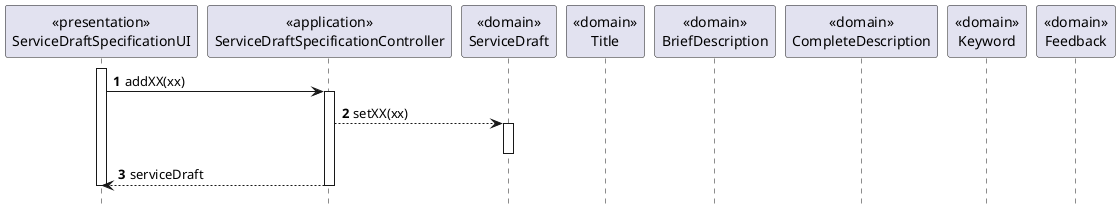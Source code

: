 @startuml
autonumber
hide footbox

participant "<<presentation>>\nServiceDraftSpecificationUI" as UI
participant "<<application>>\nServiceDraftSpecificationController" as CTRL
participant "<<domain>>\nServiceDraft" as S
participant "<<domain>>\nTitle" as T
participant "<<domain>>\nBriefDescription" as DB
participant "<<domain>>\nCompleteDescription" as DC
participant "<<domain>>\nKeyword" as KW
participant "<<domain>>\nFeedback" as FB

activate UI

UI -> CTRL : addXX(xx)
activate CTRL

CTRL --> S : setXX(xx)
activate S
deactivate S

CTRL --> UI : serviceDraft
deactivate CTRL
deactivate UI

@enduml

@enduml

